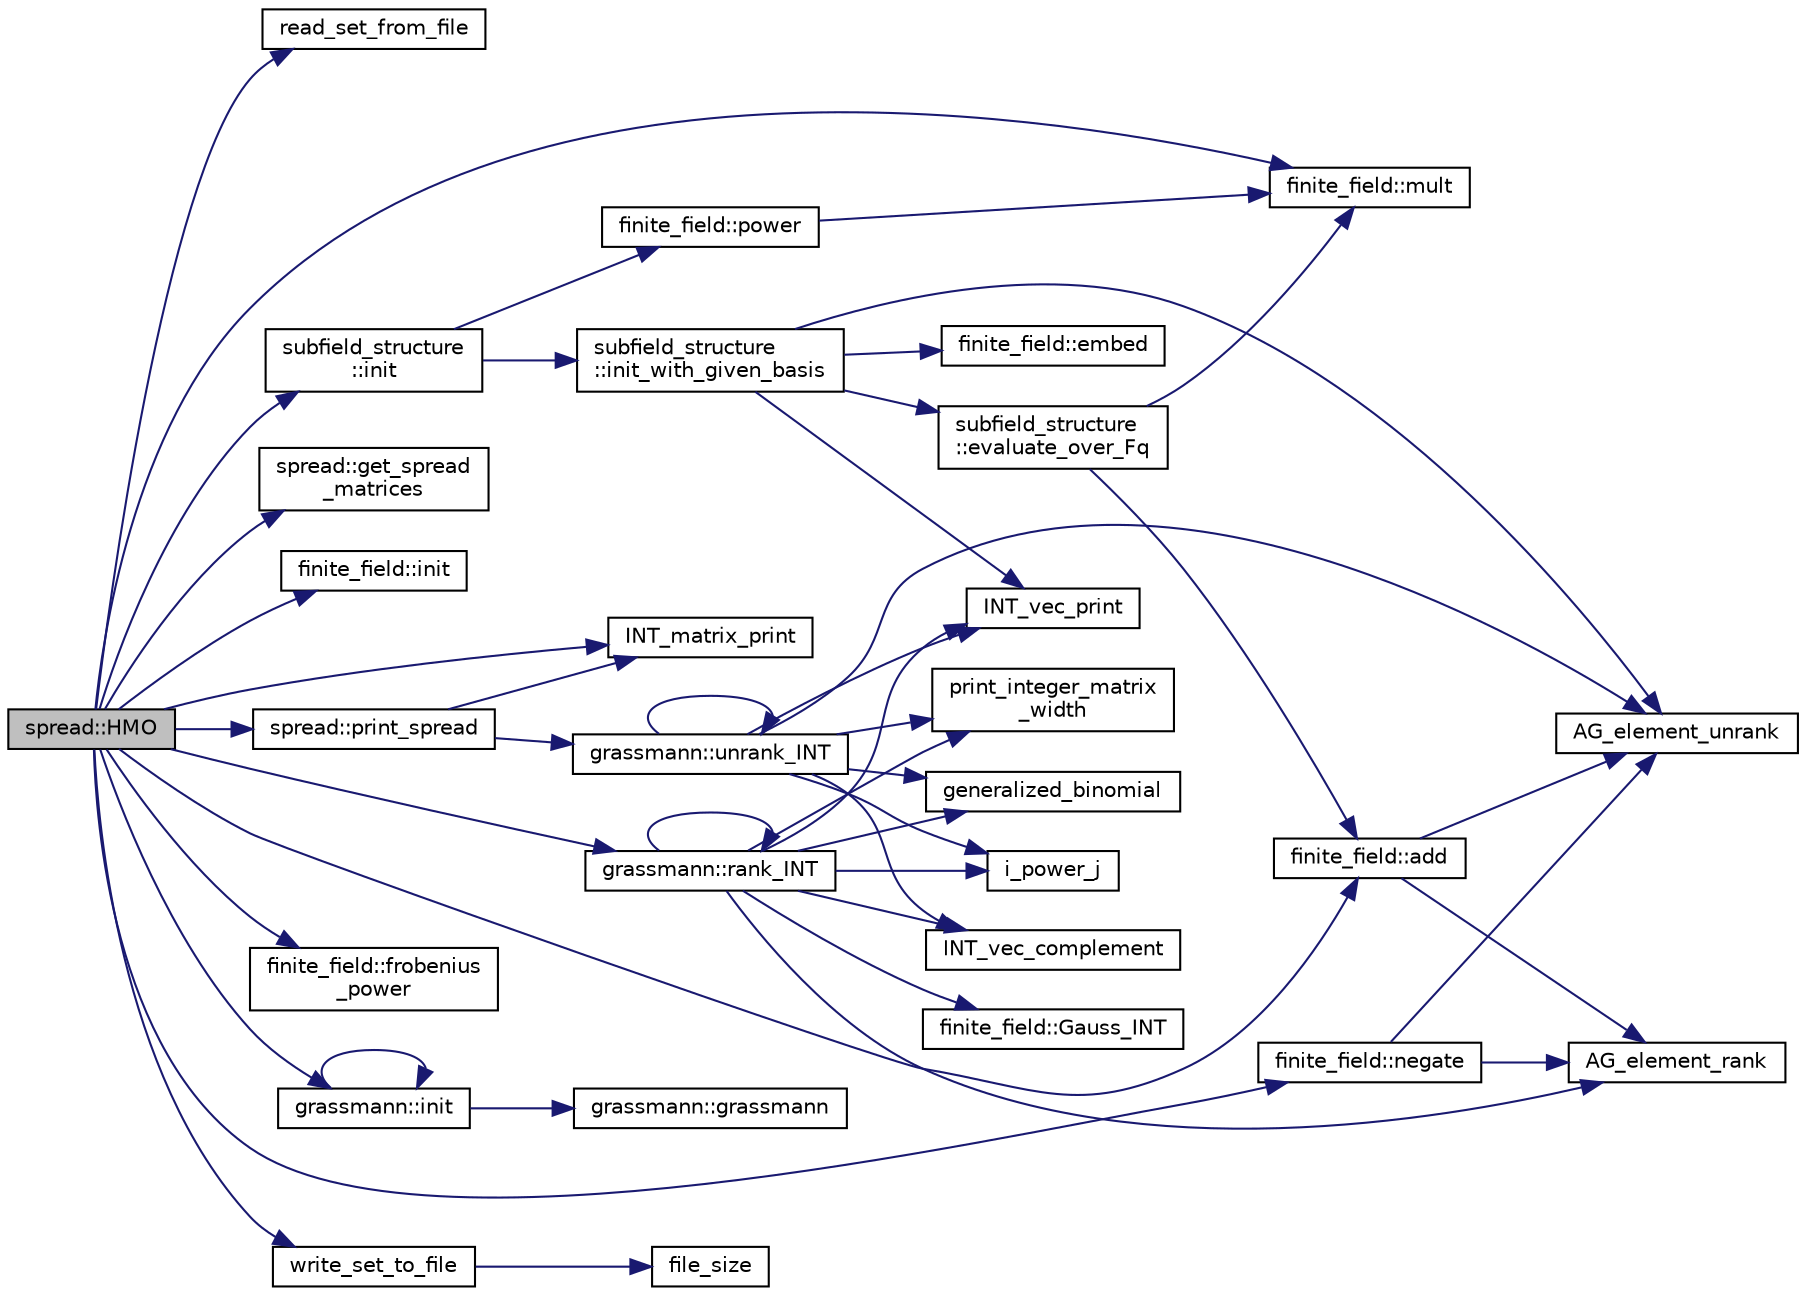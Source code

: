 digraph "spread::HMO"
{
  edge [fontname="Helvetica",fontsize="10",labelfontname="Helvetica",labelfontsize="10"];
  node [fontname="Helvetica",fontsize="10",shape=record];
  rankdir="LR";
  Node1113 [label="spread::HMO",height=0.2,width=0.4,color="black", fillcolor="grey75", style="filled", fontcolor="black"];
  Node1113 -> Node1114 [color="midnightblue",fontsize="10",style="solid",fontname="Helvetica"];
  Node1114 [label="read_set_from_file",height=0.2,width=0.4,color="black", fillcolor="white", style="filled",URL="$df/dbf/sajeeb_8_c.html#a5de87b15d6633e4d4c78b22051fc8968"];
  Node1113 -> Node1115 [color="midnightblue",fontsize="10",style="solid",fontname="Helvetica"];
  Node1115 [label="spread::print_spread",height=0.2,width=0.4,color="black", fillcolor="white", style="filled",URL="$da/dc1/classspread.html#a1080def88d3f2504621e0b212eb4f098"];
  Node1115 -> Node1116 [color="midnightblue",fontsize="10",style="solid",fontname="Helvetica"];
  Node1116 [label="grassmann::unrank_INT",height=0.2,width=0.4,color="black", fillcolor="white", style="filled",URL="$df/d02/classgrassmann.html#a32079405b95a6da2ba1420567d762d64"];
  Node1116 -> Node1117 [color="midnightblue",fontsize="10",style="solid",fontname="Helvetica"];
  Node1117 [label="generalized_binomial",height=0.2,width=0.4,color="black", fillcolor="white", style="filled",URL="$d2/d7c/combinatorics_8_c.html#a24762dc22e45175d18ec1ec1d2556ae8"];
  Node1116 -> Node1118 [color="midnightblue",fontsize="10",style="solid",fontname="Helvetica"];
  Node1118 [label="i_power_j",height=0.2,width=0.4,color="black", fillcolor="white", style="filled",URL="$de/dc5/algebra__and__number__theory_8h.html#a39b321523e8957d701618bb5cac542b5"];
  Node1116 -> Node1119 [color="midnightblue",fontsize="10",style="solid",fontname="Helvetica"];
  Node1119 [label="AG_element_unrank",height=0.2,width=0.4,color="black", fillcolor="white", style="filled",URL="$d4/d67/geometry_8h.html#a4a33b86c87b2879b97cfa1327abe2885"];
  Node1116 -> Node1120 [color="midnightblue",fontsize="10",style="solid",fontname="Helvetica"];
  Node1120 [label="INT_vec_print",height=0.2,width=0.4,color="black", fillcolor="white", style="filled",URL="$df/dbf/sajeeb_8_c.html#a79a5901af0b47dd0d694109543c027fe"];
  Node1116 -> Node1116 [color="midnightblue",fontsize="10",style="solid",fontname="Helvetica"];
  Node1116 -> Node1121 [color="midnightblue",fontsize="10",style="solid",fontname="Helvetica"];
  Node1121 [label="INT_vec_complement",height=0.2,width=0.4,color="black", fillcolor="white", style="filled",URL="$d5/db4/io__and__os_8h.html#a2a0a724647575fcd3090c763985eb81a"];
  Node1116 -> Node1122 [color="midnightblue",fontsize="10",style="solid",fontname="Helvetica"];
  Node1122 [label="print_integer_matrix\l_width",height=0.2,width=0.4,color="black", fillcolor="white", style="filled",URL="$d5/db4/io__and__os_8h.html#aa78f3e73fc2179251bd15adbcc31573f"];
  Node1115 -> Node1123 [color="midnightblue",fontsize="10",style="solid",fontname="Helvetica"];
  Node1123 [label="INT_matrix_print",height=0.2,width=0.4,color="black", fillcolor="white", style="filled",URL="$d5/db4/io__and__os_8h.html#afd4180a24bef3a2b584668a4eaf607ff"];
  Node1113 -> Node1124 [color="midnightblue",fontsize="10",style="solid",fontname="Helvetica"];
  Node1124 [label="spread::get_spread\l_matrices",height=0.2,width=0.4,color="black", fillcolor="white", style="filled",URL="$da/dc1/classspread.html#a709236be556354f632ed268d76b20365"];
  Node1113 -> Node1125 [color="midnightblue",fontsize="10",style="solid",fontname="Helvetica"];
  Node1125 [label="finite_field::init",height=0.2,width=0.4,color="black", fillcolor="white", style="filled",URL="$df/d5a/classfinite__field.html#a13e75e8165b27464935b50368ee8313c"];
  Node1113 -> Node1126 [color="midnightblue",fontsize="10",style="solid",fontname="Helvetica"];
  Node1126 [label="subfield_structure\l::init",height=0.2,width=0.4,color="black", fillcolor="white", style="filled",URL="$d4/d43/classsubfield__structure.html#a726b7657e56b87f2003a18392fa687a4"];
  Node1126 -> Node1127 [color="midnightblue",fontsize="10",style="solid",fontname="Helvetica"];
  Node1127 [label="finite_field::power",height=0.2,width=0.4,color="black", fillcolor="white", style="filled",URL="$df/d5a/classfinite__field.html#a0437871b8f775f0b2d589188d9ad7e61"];
  Node1127 -> Node1128 [color="midnightblue",fontsize="10",style="solid",fontname="Helvetica"];
  Node1128 [label="finite_field::mult",height=0.2,width=0.4,color="black", fillcolor="white", style="filled",URL="$df/d5a/classfinite__field.html#a24fb5917aa6d4d656fd855b7f44a13b0"];
  Node1126 -> Node1129 [color="midnightblue",fontsize="10",style="solid",fontname="Helvetica"];
  Node1129 [label="subfield_structure\l::init_with_given_basis",height=0.2,width=0.4,color="black", fillcolor="white", style="filled",URL="$d4/d43/classsubfield__structure.html#ac6d44abb857dd6eb3a2d34d750f061a9"];
  Node1129 -> Node1120 [color="midnightblue",fontsize="10",style="solid",fontname="Helvetica"];
  Node1129 -> Node1130 [color="midnightblue",fontsize="10",style="solid",fontname="Helvetica"];
  Node1130 [label="finite_field::embed",height=0.2,width=0.4,color="black", fillcolor="white", style="filled",URL="$df/d5a/classfinite__field.html#a0e2f8717bd0d086af9450125be6e3144"];
  Node1129 -> Node1119 [color="midnightblue",fontsize="10",style="solid",fontname="Helvetica"];
  Node1129 -> Node1131 [color="midnightblue",fontsize="10",style="solid",fontname="Helvetica"];
  Node1131 [label="subfield_structure\l::evaluate_over_Fq",height=0.2,width=0.4,color="black", fillcolor="white", style="filled",URL="$d4/d43/classsubfield__structure.html#a0215597004a289fbfdf29d8e2643a725"];
  Node1131 -> Node1128 [color="midnightblue",fontsize="10",style="solid",fontname="Helvetica"];
  Node1131 -> Node1132 [color="midnightblue",fontsize="10",style="solid",fontname="Helvetica"];
  Node1132 [label="finite_field::add",height=0.2,width=0.4,color="black", fillcolor="white", style="filled",URL="$df/d5a/classfinite__field.html#a8f12328a27500f3c7be0c849ebbc9d14"];
  Node1132 -> Node1119 [color="midnightblue",fontsize="10",style="solid",fontname="Helvetica"];
  Node1132 -> Node1133 [color="midnightblue",fontsize="10",style="solid",fontname="Helvetica"];
  Node1133 [label="AG_element_rank",height=0.2,width=0.4,color="black", fillcolor="white", style="filled",URL="$d4/d67/geometry_8h.html#ab2ac908d07dd8038fd996e26bdc75c17"];
  Node1113 -> Node1123 [color="midnightblue",fontsize="10",style="solid",fontname="Helvetica"];
  Node1113 -> Node1134 [color="midnightblue",fontsize="10",style="solid",fontname="Helvetica"];
  Node1134 [label="finite_field::negate",height=0.2,width=0.4,color="black", fillcolor="white", style="filled",URL="$df/d5a/classfinite__field.html#aa9d798298f25d4a9262b5bc5f1733e31"];
  Node1134 -> Node1119 [color="midnightblue",fontsize="10",style="solid",fontname="Helvetica"];
  Node1134 -> Node1133 [color="midnightblue",fontsize="10",style="solid",fontname="Helvetica"];
  Node1113 -> Node1128 [color="midnightblue",fontsize="10",style="solid",fontname="Helvetica"];
  Node1113 -> Node1132 [color="midnightblue",fontsize="10",style="solid",fontname="Helvetica"];
  Node1113 -> Node1135 [color="midnightblue",fontsize="10",style="solid",fontname="Helvetica"];
  Node1135 [label="finite_field::frobenius\l_power",height=0.2,width=0.4,color="black", fillcolor="white", style="filled",URL="$df/d5a/classfinite__field.html#aec23e43aaefc0ed601cdfa3139496a92"];
  Node1113 -> Node1136 [color="midnightblue",fontsize="10",style="solid",fontname="Helvetica"];
  Node1136 [label="grassmann::init",height=0.2,width=0.4,color="black", fillcolor="white", style="filled",URL="$df/d02/classgrassmann.html#a2e8cf7b9f203254493d7c2607c17d498"];
  Node1136 -> Node1137 [color="midnightblue",fontsize="10",style="solid",fontname="Helvetica"];
  Node1137 [label="grassmann::grassmann",height=0.2,width=0.4,color="black", fillcolor="white", style="filled",URL="$df/d02/classgrassmann.html#a252a85d3b74eb4fbd5771f4152a5f272"];
  Node1136 -> Node1136 [color="midnightblue",fontsize="10",style="solid",fontname="Helvetica"];
  Node1113 -> Node1138 [color="midnightblue",fontsize="10",style="solid",fontname="Helvetica"];
  Node1138 [label="grassmann::rank_INT",height=0.2,width=0.4,color="black", fillcolor="white", style="filled",URL="$df/d02/classgrassmann.html#a1fa95ce7ecebd48b04c7a0dc75491184"];
  Node1138 -> Node1122 [color="midnightblue",fontsize="10",style="solid",fontname="Helvetica"];
  Node1138 -> Node1139 [color="midnightblue",fontsize="10",style="solid",fontname="Helvetica"];
  Node1139 [label="finite_field::Gauss_INT",height=0.2,width=0.4,color="black", fillcolor="white", style="filled",URL="$df/d5a/classfinite__field.html#adb676d2e80341b53751326e3a58beb11"];
  Node1138 -> Node1120 [color="midnightblue",fontsize="10",style="solid",fontname="Helvetica"];
  Node1138 -> Node1121 [color="midnightblue",fontsize="10",style="solid",fontname="Helvetica"];
  Node1138 -> Node1118 [color="midnightblue",fontsize="10",style="solid",fontname="Helvetica"];
  Node1138 -> Node1117 [color="midnightblue",fontsize="10",style="solid",fontname="Helvetica"];
  Node1138 -> Node1138 [color="midnightblue",fontsize="10",style="solid",fontname="Helvetica"];
  Node1138 -> Node1133 [color="midnightblue",fontsize="10",style="solid",fontname="Helvetica"];
  Node1113 -> Node1140 [color="midnightblue",fontsize="10",style="solid",fontname="Helvetica"];
  Node1140 [label="write_set_to_file",height=0.2,width=0.4,color="black", fillcolor="white", style="filled",URL="$d5/db4/io__and__os_8h.html#a3d2767f53fed9a2dacf580e0b2d4b961"];
  Node1140 -> Node1141 [color="midnightblue",fontsize="10",style="solid",fontname="Helvetica"];
  Node1141 [label="file_size",height=0.2,width=0.4,color="black", fillcolor="white", style="filled",URL="$d4/d74/util_8_c.html#a5c37cf5785204b6e9adf647dc14d0e50"];
}
